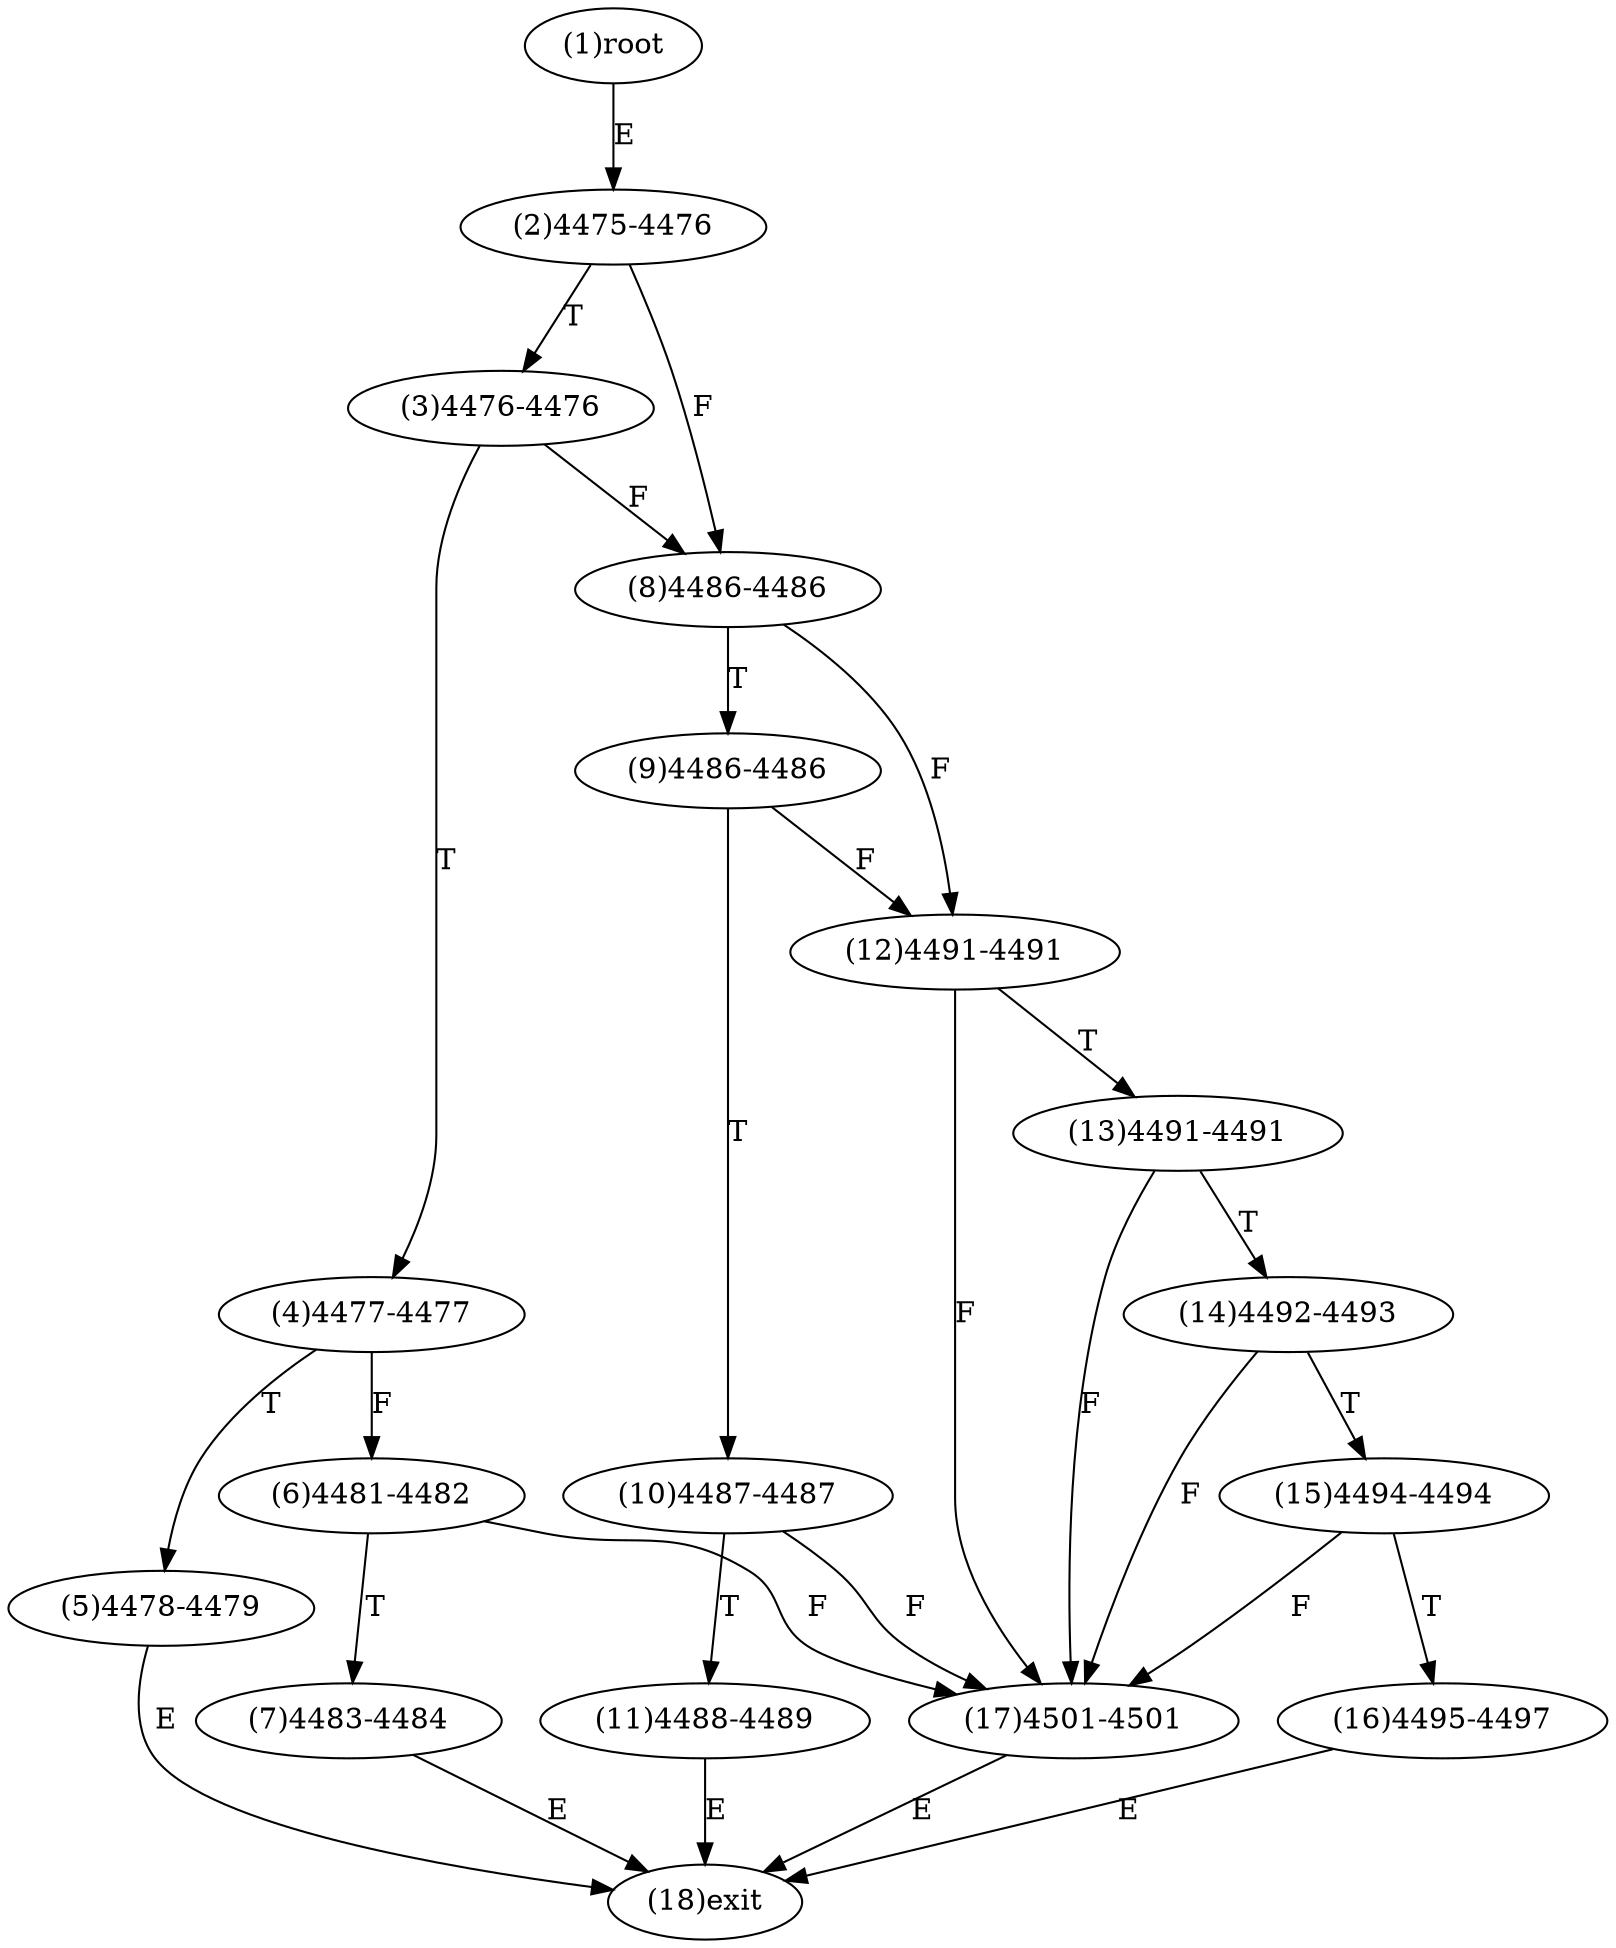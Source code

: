 digraph "" { 
1[ label="(1)root"];
2[ label="(2)4475-4476"];
3[ label="(3)4476-4476"];
4[ label="(4)4477-4477"];
5[ label="(5)4478-4479"];
6[ label="(6)4481-4482"];
7[ label="(7)4483-4484"];
8[ label="(8)4486-4486"];
9[ label="(9)4486-4486"];
10[ label="(10)4487-4487"];
11[ label="(11)4488-4489"];
12[ label="(12)4491-4491"];
13[ label="(13)4491-4491"];
14[ label="(14)4492-4493"];
15[ label="(15)4494-4494"];
17[ label="(17)4501-4501"];
16[ label="(16)4495-4497"];
18[ label="(18)exit"];
1->2[ label="E"];
2->8[ label="F"];
2->3[ label="T"];
3->8[ label="F"];
3->4[ label="T"];
4->6[ label="F"];
4->5[ label="T"];
5->18[ label="E"];
6->17[ label="F"];
6->7[ label="T"];
7->18[ label="E"];
8->12[ label="F"];
8->9[ label="T"];
9->12[ label="F"];
9->10[ label="T"];
10->17[ label="F"];
10->11[ label="T"];
11->18[ label="E"];
12->17[ label="F"];
12->13[ label="T"];
13->17[ label="F"];
13->14[ label="T"];
14->17[ label="F"];
14->15[ label="T"];
15->17[ label="F"];
15->16[ label="T"];
16->18[ label="E"];
17->18[ label="E"];
}